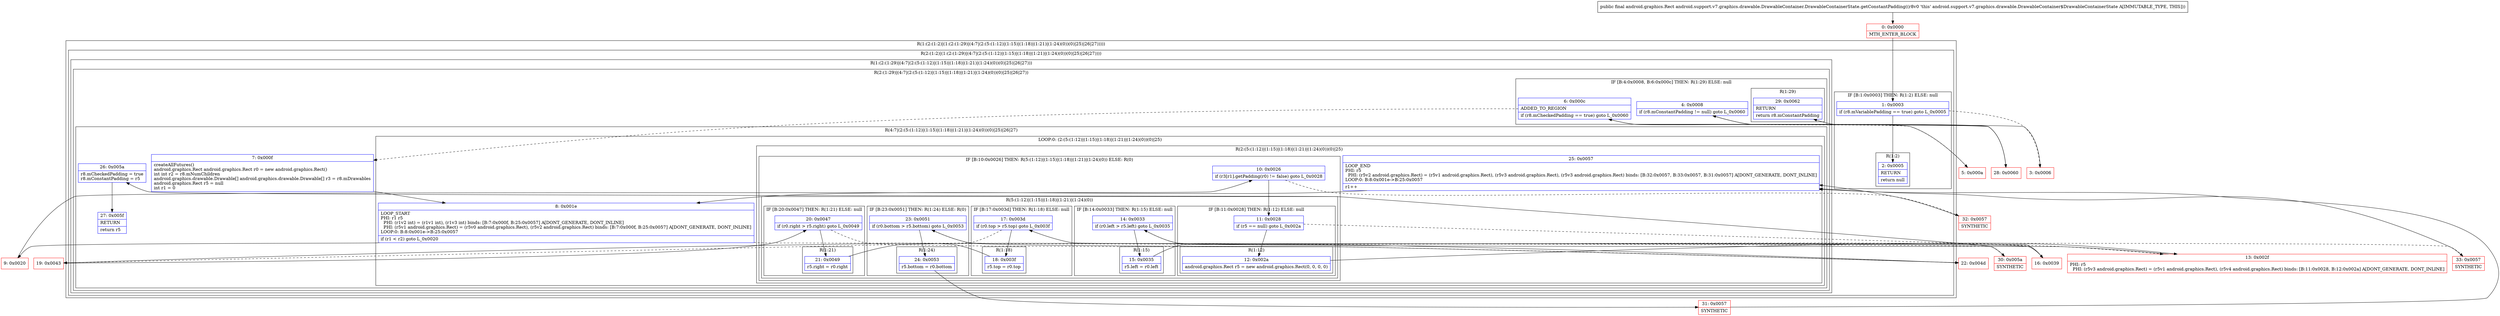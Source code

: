 digraph "CFG forandroid.support.v7.graphics.drawable.DrawableContainer.DrawableContainerState.getConstantPadding()Landroid\/graphics\/Rect;" {
subgraph cluster_Region_653096434 {
label = "R(1:(2:(1:2)|(1:(2:(1:29)|(4:7|(2:(5:(1:12)|(1:15)|(1:18)|(1:21)|(1:24)(0))(0)|25)|26|27)))))";
node [shape=record,color=blue];
subgraph cluster_Region_1678538392 {
label = "R(2:(1:2)|(1:(2:(1:29)|(4:7|(2:(5:(1:12)|(1:15)|(1:18)|(1:21)|(1:24)(0))(0)|25)|26|27))))";
node [shape=record,color=blue];
subgraph cluster_IfRegion_1310634881 {
label = "IF [B:1:0x0003] THEN: R(1:2) ELSE: null";
node [shape=record,color=blue];
Node_1 [shape=record,label="{1\:\ 0x0003|if (r8.mVariablePadding == true) goto L_0x0005\l}"];
subgraph cluster_Region_1029932558 {
label = "R(1:2)";
node [shape=record,color=blue];
Node_2 [shape=record,label="{2\:\ 0x0005|RETURN\l|return null\l}"];
}
}
subgraph cluster_Region_1886135989 {
label = "R(1:(2:(1:29)|(4:7|(2:(5:(1:12)|(1:15)|(1:18)|(1:21)|(1:24)(0))(0)|25)|26|27)))";
node [shape=record,color=blue];
subgraph cluster_Region_2010326678 {
label = "R(2:(1:29)|(4:7|(2:(5:(1:12)|(1:15)|(1:18)|(1:21)|(1:24)(0))(0)|25)|26|27))";
node [shape=record,color=blue];
subgraph cluster_IfRegion_1290408278 {
label = "IF [B:4:0x0008, B:6:0x000c] THEN: R(1:29) ELSE: null";
node [shape=record,color=blue];
Node_4 [shape=record,label="{4\:\ 0x0008|if (r8.mConstantPadding != null) goto L_0x0060\l}"];
Node_6 [shape=record,label="{6\:\ 0x000c|ADDED_TO_REGION\l|if (r8.mCheckedPadding == true) goto L_0x0060\l}"];
subgraph cluster_Region_1838722355 {
label = "R(1:29)";
node [shape=record,color=blue];
Node_29 [shape=record,label="{29\:\ 0x0062|RETURN\l|return r8.mConstantPadding\l}"];
}
}
subgraph cluster_Region_908144083 {
label = "R(4:7|(2:(5:(1:12)|(1:15)|(1:18)|(1:21)|(1:24)(0))(0)|25)|26|27)";
node [shape=record,color=blue];
Node_7 [shape=record,label="{7\:\ 0x000f|createAllFutures()\landroid.graphics.Rect android.graphics.Rect r0 = new android.graphics.Rect()\lint int r2 = r8.mNumChildren\landroid.graphics.drawable.Drawable[] android.graphics.drawable.Drawable[] r3 = r8.mDrawables\landroid.graphics.Rect r5 = null\lint r1 = 0\l}"];
subgraph cluster_LoopRegion_1513698134 {
label = "LOOP:0: (2:(5:(1:12)|(1:15)|(1:18)|(1:21)|(1:24)(0))(0)|25)";
node [shape=record,color=blue];
Node_8 [shape=record,label="{8\:\ 0x001e|LOOP_START\lPHI: r1 r5 \l  PHI: (r1v2 int) = (r1v1 int), (r1v3 int) binds: [B:7:0x000f, B:25:0x0057] A[DONT_GENERATE, DONT_INLINE]\l  PHI: (r5v1 android.graphics.Rect) = (r5v0 android.graphics.Rect), (r5v2 android.graphics.Rect) binds: [B:7:0x000f, B:25:0x0057] A[DONT_GENERATE, DONT_INLINE]\lLOOP:0: B:8:0x001e\-\>B:25:0x0057\l|if (r1 \< r2) goto L_0x0020\l}"];
subgraph cluster_Region_1197483167 {
label = "R(2:(5:(1:12)|(1:15)|(1:18)|(1:21)|(1:24)(0))(0)|25)";
node [shape=record,color=blue];
subgraph cluster_IfRegion_2088641579 {
label = "IF [B:10:0x0026] THEN: R(5:(1:12)|(1:15)|(1:18)|(1:21)|(1:24)(0)) ELSE: R(0)";
node [shape=record,color=blue];
Node_10 [shape=record,label="{10\:\ 0x0026|if (r3[r1].getPadding(r0) != false) goto L_0x0028\l}"];
subgraph cluster_Region_2094032827 {
label = "R(5:(1:12)|(1:15)|(1:18)|(1:21)|(1:24)(0))";
node [shape=record,color=blue];
subgraph cluster_IfRegion_1198862553 {
label = "IF [B:11:0x0028] THEN: R(1:12) ELSE: null";
node [shape=record,color=blue];
Node_11 [shape=record,label="{11\:\ 0x0028|if (r5 == null) goto L_0x002a\l}"];
subgraph cluster_Region_537748303 {
label = "R(1:12)";
node [shape=record,color=blue];
Node_12 [shape=record,label="{12\:\ 0x002a|android.graphics.Rect r5 = new android.graphics.Rect(0, 0, 0, 0)\l}"];
}
}
subgraph cluster_IfRegion_450705880 {
label = "IF [B:14:0x0033] THEN: R(1:15) ELSE: null";
node [shape=record,color=blue];
Node_14 [shape=record,label="{14\:\ 0x0033|if (r0.left \> r5.left) goto L_0x0035\l}"];
subgraph cluster_Region_1469559069 {
label = "R(1:15)";
node [shape=record,color=blue];
Node_15 [shape=record,label="{15\:\ 0x0035|r5.left = r0.left\l}"];
}
}
subgraph cluster_IfRegion_1751601545 {
label = "IF [B:17:0x003d] THEN: R(1:18) ELSE: null";
node [shape=record,color=blue];
Node_17 [shape=record,label="{17\:\ 0x003d|if (r0.top \> r5.top) goto L_0x003f\l}"];
subgraph cluster_Region_1698004946 {
label = "R(1:18)";
node [shape=record,color=blue];
Node_18 [shape=record,label="{18\:\ 0x003f|r5.top = r0.top\l}"];
}
}
subgraph cluster_IfRegion_383097173 {
label = "IF [B:20:0x0047] THEN: R(1:21) ELSE: null";
node [shape=record,color=blue];
Node_20 [shape=record,label="{20\:\ 0x0047|if (r0.right \> r5.right) goto L_0x0049\l}"];
subgraph cluster_Region_2090913227 {
label = "R(1:21)";
node [shape=record,color=blue];
Node_21 [shape=record,label="{21\:\ 0x0049|r5.right = r0.right\l}"];
}
}
subgraph cluster_IfRegion_773398735 {
label = "IF [B:23:0x0051] THEN: R(1:24) ELSE: R(0)";
node [shape=record,color=blue];
Node_23 [shape=record,label="{23\:\ 0x0051|if (r0.bottom \> r5.bottom) goto L_0x0053\l}"];
subgraph cluster_Region_1612452145 {
label = "R(1:24)";
node [shape=record,color=blue];
Node_24 [shape=record,label="{24\:\ 0x0053|r5.bottom = r0.bottom\l}"];
}
subgraph cluster_Region_316213537 {
label = "R(0)";
node [shape=record,color=blue];
}
}
}
subgraph cluster_Region_237357709 {
label = "R(0)";
node [shape=record,color=blue];
}
}
Node_25 [shape=record,label="{25\:\ 0x0057|LOOP_END\lPHI: r5 \l  PHI: (r5v2 android.graphics.Rect) = (r5v1 android.graphics.Rect), (r5v3 android.graphics.Rect), (r5v3 android.graphics.Rect) binds: [B:32:0x0057, B:33:0x0057, B:31:0x0057] A[DONT_GENERATE, DONT_INLINE]\lLOOP:0: B:8:0x001e\-\>B:25:0x0057\l|r1++\l}"];
}
}
Node_26 [shape=record,label="{26\:\ 0x005a|r8.mCheckedPadding = true\lr8.mConstantPadding = r5\l}"];
Node_27 [shape=record,label="{27\:\ 0x005f|RETURN\l|return r5\l}"];
}
}
}
}
}
Node_0 [shape=record,color=red,label="{0\:\ 0x0000|MTH_ENTER_BLOCK\l}"];
Node_3 [shape=record,color=red,label="{3\:\ 0x0006}"];
Node_5 [shape=record,color=red,label="{5\:\ 0x000a}"];
Node_9 [shape=record,color=red,label="{9\:\ 0x0020}"];
Node_13 [shape=record,color=red,label="{13\:\ 0x002f|PHI: r5 \l  PHI: (r5v3 android.graphics.Rect) = (r5v1 android.graphics.Rect), (r5v4 android.graphics.Rect) binds: [B:11:0x0028, B:12:0x002a] A[DONT_GENERATE, DONT_INLINE]\l}"];
Node_16 [shape=record,color=red,label="{16\:\ 0x0039}"];
Node_19 [shape=record,color=red,label="{19\:\ 0x0043}"];
Node_22 [shape=record,color=red,label="{22\:\ 0x004d}"];
Node_28 [shape=record,color=red,label="{28\:\ 0x0060}"];
Node_30 [shape=record,color=red,label="{30\:\ 0x005a|SYNTHETIC\l}"];
Node_31 [shape=record,color=red,label="{31\:\ 0x0057|SYNTHETIC\l}"];
Node_32 [shape=record,color=red,label="{32\:\ 0x0057|SYNTHETIC\l}"];
Node_33 [shape=record,color=red,label="{33\:\ 0x0057|SYNTHETIC\l}"];
MethodNode[shape=record,label="{public final android.graphics.Rect android.support.v7.graphics.drawable.DrawableContainer.DrawableContainerState.getConstantPadding((r8v0 'this' android.support.v7.graphics.drawable.DrawableContainer$DrawableContainerState A[IMMUTABLE_TYPE, THIS])) }"];
MethodNode -> Node_0;
Node_1 -> Node_2;
Node_1 -> Node_3[style=dashed];
Node_4 -> Node_5[style=dashed];
Node_4 -> Node_28;
Node_6 -> Node_7[style=dashed];
Node_6 -> Node_28;
Node_7 -> Node_8;
Node_8 -> Node_9;
Node_8 -> Node_30[style=dashed];
Node_10 -> Node_11;
Node_10 -> Node_32[style=dashed];
Node_11 -> Node_12;
Node_11 -> Node_13[style=dashed];
Node_12 -> Node_13;
Node_14 -> Node_15;
Node_14 -> Node_16[style=dashed];
Node_15 -> Node_16;
Node_17 -> Node_18;
Node_17 -> Node_19[style=dashed];
Node_18 -> Node_19;
Node_20 -> Node_21;
Node_20 -> Node_22[style=dashed];
Node_21 -> Node_22;
Node_23 -> Node_24;
Node_23 -> Node_33[style=dashed];
Node_24 -> Node_31;
Node_25 -> Node_8;
Node_26 -> Node_27;
Node_0 -> Node_1;
Node_3 -> Node_4;
Node_5 -> Node_6;
Node_9 -> Node_10;
Node_13 -> Node_14;
Node_16 -> Node_17;
Node_19 -> Node_20;
Node_22 -> Node_23;
Node_28 -> Node_29;
Node_30 -> Node_26;
Node_31 -> Node_25;
Node_32 -> Node_25;
Node_33 -> Node_25;
}


